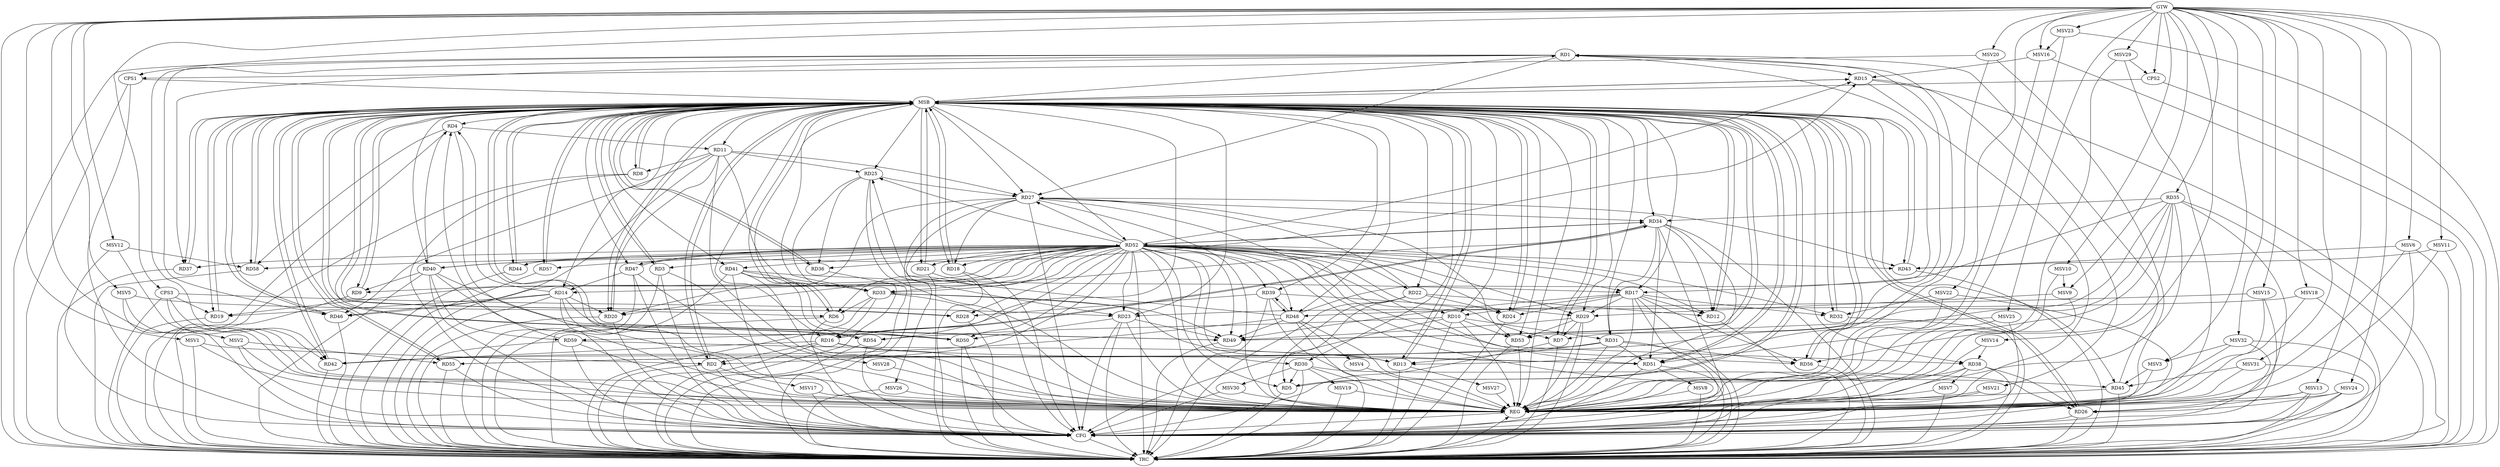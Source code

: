 strict digraph G {
  RD1 [ label="RD1" ];
  RD2 [ label="RD2" ];
  RD3 [ label="RD3" ];
  RD4 [ label="RD4" ];
  RD5 [ label="RD5" ];
  RD6 [ label="RD6" ];
  RD7 [ label="RD7" ];
  RD8 [ label="RD8" ];
  RD9 [ label="RD9" ];
  RD10 [ label="RD10" ];
  RD11 [ label="RD11" ];
  RD12 [ label="RD12" ];
  RD13 [ label="RD13" ];
  RD14 [ label="RD14" ];
  RD15 [ label="RD15" ];
  RD16 [ label="RD16" ];
  RD17 [ label="RD17" ];
  RD18 [ label="RD18" ];
  RD19 [ label="RD19" ];
  RD20 [ label="RD20" ];
  RD21 [ label="RD21" ];
  RD22 [ label="RD22" ];
  RD23 [ label="RD23" ];
  RD24 [ label="RD24" ];
  RD25 [ label="RD25" ];
  RD26 [ label="RD26" ];
  RD27 [ label="RD27" ];
  RD28 [ label="RD28" ];
  RD29 [ label="RD29" ];
  RD30 [ label="RD30" ];
  RD31 [ label="RD31" ];
  RD32 [ label="RD32" ];
  RD33 [ label="RD33" ];
  RD34 [ label="RD34" ];
  RD35 [ label="RD35" ];
  RD36 [ label="RD36" ];
  RD37 [ label="RD37" ];
  RD38 [ label="RD38" ];
  RD39 [ label="RD39" ];
  RD40 [ label="RD40" ];
  RD41 [ label="RD41" ];
  RD42 [ label="RD42" ];
  RD43 [ label="RD43" ];
  RD44 [ label="RD44" ];
  RD45 [ label="RD45" ];
  RD46 [ label="RD46" ];
  RD47 [ label="RD47" ];
  RD48 [ label="RD48" ];
  RD49 [ label="RD49" ];
  RD50 [ label="RD50" ];
  RD51 [ label="RD51" ];
  RD52 [ label="RD52" ];
  RD53 [ label="RD53" ];
  RD54 [ label="RD54" ];
  RD55 [ label="RD55" ];
  RD56 [ label="RD56" ];
  RD57 [ label="RD57" ];
  RD58 [ label="RD58" ];
  RD59 [ label="RD59" ];
  CPS1 [ label="CPS1" ];
  CPS2 [ label="CPS2" ];
  CPS3 [ label="CPS3" ];
  GTW [ label="GTW" ];
  REG [ label="REG" ];
  MSB [ label="MSB" ];
  CFG [ label="CFG" ];
  TRC [ label="TRC" ];
  MSV1 [ label="MSV1" ];
  MSV2 [ label="MSV2" ];
  MSV3 [ label="MSV3" ];
  MSV4 [ label="MSV4" ];
  MSV5 [ label="MSV5" ];
  MSV6 [ label="MSV6" ];
  MSV7 [ label="MSV7" ];
  MSV8 [ label="MSV8" ];
  MSV9 [ label="MSV9" ];
  MSV10 [ label="MSV10" ];
  MSV11 [ label="MSV11" ];
  MSV12 [ label="MSV12" ];
  MSV13 [ label="MSV13" ];
  MSV14 [ label="MSV14" ];
  MSV15 [ label="MSV15" ];
  MSV16 [ label="MSV16" ];
  MSV17 [ label="MSV17" ];
  MSV18 [ label="MSV18" ];
  MSV19 [ label="MSV19" ];
  MSV20 [ label="MSV20" ];
  MSV21 [ label="MSV21" ];
  MSV22 [ label="MSV22" ];
  MSV23 [ label="MSV23" ];
  MSV24 [ label="MSV24" ];
  MSV25 [ label="MSV25" ];
  MSV26 [ label="MSV26" ];
  MSV27 [ label="MSV27" ];
  MSV28 [ label="MSV28" ];
  MSV29 [ label="MSV29" ];
  MSV30 [ label="MSV30" ];
  MSV31 [ label="MSV31" ];
  MSV32 [ label="MSV32" ];
  RD1 -> RD15;
  RD1 -> RD27;
  RD1 -> RD37;
  RD1 -> RD42;
  RD45 -> RD1;
  RD1 -> RD46;
  RD48 -> RD1;
  RD1 -> RD53;
  RD16 -> RD2;
  RD4 -> RD11;
  RD14 -> RD4;
  RD40 -> RD4;
  RD4 -> RD58;
  RD59 -> RD4;
  RD22 -> RD5;
  RD30 -> RD5;
  RD33 -> RD6;
  RD52 -> RD6;
  RD29 -> RD7;
  RD11 -> RD8;
  RD40 -> RD9;
  RD17 -> RD10;
  RD10 -> RD31;
  RD10 -> RD53;
  RD10 -> RD54;
  RD11 -> RD20;
  RD11 -> RD25;
  RD11 -> RD27;
  RD11 -> RD33;
  RD11 -> RD46;
  RD17 -> RD12;
  RD22 -> RD12;
  RD34 -> RD12;
  RD31 -> RD13;
  RD33 -> RD13;
  RD35 -> RD13;
  RD59 -> RD13;
  RD14 -> RD19;
  RD14 -> RD20;
  RD14 -> RD46;
  RD47 -> RD14;
  RD14 -> RD49;
  RD52 -> RD14;
  RD40 -> RD15;
  RD33 -> RD16;
  RD16 -> RD34;
  RD34 -> RD16;
  RD16 -> RD42;
  RD16 -> RD51;
  RD17 -> RD24;
  RD17 -> RD29;
  RD17 -> RD32;
  RD35 -> RD17;
  RD41 -> RD17;
  RD17 -> RD49;
  RD52 -> RD17;
  RD17 -> RD56;
  RD27 -> RD18;
  RD52 -> RD18;
  RD52 -> RD19;
  RD27 -> RD20;
  RD22 -> RD24;
  RD22 -> RD27;
  RD25 -> RD23;
  RD23 -> RD49;
  RD23 -> RD50;
  RD25 -> RD27;
  RD25 -> RD36;
  RD48 -> RD25;
  RD30 -> RD26;
  RD35 -> RD26;
  RD38 -> RD26;
  RD27 -> RD34;
  RD27 -> RD43;
  RD27 -> RD51;
  RD27 -> RD53;
  RD39 -> RD28;
  RD39 -> RD29;
  RD29 -> RD49;
  RD29 -> RD53;
  RD34 -> RD31;
  RD31 -> RD42;
  RD31 -> RD51;
  RD31 -> RD55;
  RD31 -> RD56;
  RD34 -> RD33;
  RD41 -> RD33;
  RD33 -> RD49;
  RD52 -> RD33;
  RD35 -> RD34;
  RD34 -> RD51;
  RD34 -> RD52;
  RD35 -> RD51;
  RD35 -> RD55;
  RD35 -> RD56;
  RD52 -> RD36;
  RD39 -> RD48;
  RD48 -> RD39;
  RD52 -> RD39;
  RD40 -> RD49;
  RD52 -> RD40;
  RD40 -> RD59;
  RD41 -> RD50;
  RD41 -> RD54;
  RD48 -> RD42;
  RD52 -> RD46;
  RD47 -> RD52;
  RD48 -> RD49;
  CPS3 -> RD19;
  CPS3 -> RD23;
  CPS3 -> RD42;
  GTW -> RD35;
  GTW -> CPS1;
  GTW -> CPS2;
  GTW -> CPS3;
  RD1 -> REG;
  RD4 -> REG;
  RD10 -> REG;
  RD11 -> REG;
  RD14 -> REG;
  RD16 -> REG;
  RD17 -> REG;
  RD22 -> REG;
  RD23 -> REG;
  RD25 -> REG;
  RD27 -> REG;
  RD29 -> REG;
  RD30 -> REG;
  RD31 -> REG;
  RD33 -> REG;
  RD34 -> REG;
  RD35 -> REG;
  RD38 -> REG;
  RD39 -> REG;
  RD40 -> REG;
  RD41 -> REG;
  RD45 -> REG;
  RD47 -> REG;
  RD48 -> REG;
  RD52 -> REG;
  RD53 -> REG;
  RD59 -> REG;
  CPS3 -> REG;
  RD2 -> MSB;
  MSB -> RD31;
  MSB -> REG;
  RD3 -> MSB;
  MSB -> RD10;
  MSB -> RD50;
  RD5 -> MSB;
  MSB -> RD12;
  MSB -> RD13;
  MSB -> RD33;
  MSB -> RD36;
  MSB -> RD54;
  MSB -> RD55;
  RD6 -> MSB;
  MSB -> RD39;
  MSB -> RD51;
  MSB -> RD53;
  MSB -> RD56;
  MSB -> RD59;
  RD7 -> MSB;
  MSB -> RD2;
  MSB -> RD3;
  MSB -> RD6;
  MSB -> RD11;
  RD8 -> MSB;
  MSB -> RD1;
  MSB -> RD4;
  MSB -> RD7;
  MSB -> RD14;
  MSB -> RD40;
  MSB -> RD42;
  MSB -> RD45;
  RD9 -> MSB;
  MSB -> RD57;
  MSB -> RD58;
  RD12 -> MSB;
  MSB -> RD22;
  RD13 -> MSB;
  MSB -> RD27;
  MSB -> RD34;
  RD15 -> MSB;
  MSB -> RD21;
  MSB -> RD37;
  RD18 -> MSB;
  MSB -> RD16;
  MSB -> RD17;
  MSB -> RD30;
  RD19 -> MSB;
  MSB -> RD26;
  RD20 -> MSB;
  MSB -> RD38;
  MSB -> RD41;
  RD21 -> MSB;
  RD24 -> MSB;
  MSB -> RD20;
  MSB -> RD52;
  RD26 -> MSB;
  MSB -> RD48;
  RD28 -> MSB;
  MSB -> RD44;
  RD32 -> MSB;
  MSB -> RD23;
  MSB -> RD28;
  MSB -> RD29;
  MSB -> RD49;
  RD36 -> MSB;
  MSB -> RD43;
  RD37 -> MSB;
  MSB -> RD8;
  MSB -> RD9;
  MSB -> RD19;
  MSB -> RD46;
  RD42 -> MSB;
  RD43 -> MSB;
  RD44 -> MSB;
  MSB -> RD15;
  RD46 -> MSB;
  MSB -> RD25;
  RD49 -> MSB;
  RD50 -> MSB;
  MSB -> RD5;
  RD51 -> MSB;
  MSB -> RD24;
  RD54 -> MSB;
  RD55 -> MSB;
  RD56 -> MSB;
  MSB -> RD47;
  RD57 -> MSB;
  MSB -> RD18;
  RD58 -> MSB;
  CPS1 -> MSB;
  MSB -> RD32;
  CPS2 -> MSB;
  RD3 -> CFG;
  RD7 -> CFG;
  RD41 -> CFG;
  RD10 -> CFG;
  CPS1 -> CFG;
  RD54 -> CFG;
  RD6 -> CFG;
  RD17 -> CFG;
  RD50 -> CFG;
  RD21 -> CFG;
  RD40 -> CFG;
  RD18 -> CFG;
  RD51 -> CFG;
  RD59 -> CFG;
  RD34 -> CFG;
  RD27 -> CFG;
  RD2 -> CFG;
  RD38 -> CFG;
  RD26 -> CFG;
  RD14 -> CFG;
  RD23 -> CFG;
  RD55 -> CFG;
  RD20 -> CFG;
  RD47 -> CFG;
  RD15 -> CFG;
  RD8 -> CFG;
  REG -> CFG;
  RD1 -> TRC;
  RD2 -> TRC;
  RD3 -> TRC;
  RD4 -> TRC;
  RD5 -> TRC;
  RD6 -> TRC;
  RD7 -> TRC;
  RD8 -> TRC;
  RD9 -> TRC;
  RD10 -> TRC;
  RD11 -> TRC;
  RD12 -> TRC;
  RD13 -> TRC;
  RD14 -> TRC;
  RD15 -> TRC;
  RD16 -> TRC;
  RD17 -> TRC;
  RD18 -> TRC;
  RD19 -> TRC;
  RD20 -> TRC;
  RD21 -> TRC;
  RD22 -> TRC;
  RD23 -> TRC;
  RD24 -> TRC;
  RD25 -> TRC;
  RD26 -> TRC;
  RD27 -> TRC;
  RD28 -> TRC;
  RD29 -> TRC;
  RD30 -> TRC;
  RD31 -> TRC;
  RD32 -> TRC;
  RD33 -> TRC;
  RD34 -> TRC;
  RD35 -> TRC;
  RD36 -> TRC;
  RD37 -> TRC;
  RD38 -> TRC;
  RD39 -> TRC;
  RD40 -> TRC;
  RD41 -> TRC;
  RD42 -> TRC;
  RD43 -> TRC;
  RD44 -> TRC;
  RD45 -> TRC;
  RD46 -> TRC;
  RD47 -> TRC;
  RD48 -> TRC;
  RD49 -> TRC;
  RD50 -> TRC;
  RD51 -> TRC;
  RD52 -> TRC;
  RD53 -> TRC;
  RD54 -> TRC;
  RD55 -> TRC;
  RD56 -> TRC;
  RD57 -> TRC;
  RD58 -> TRC;
  RD59 -> TRC;
  CPS1 -> TRC;
  CPS2 -> TRC;
  CPS3 -> TRC;
  GTW -> TRC;
  CFG -> TRC;
  TRC -> REG;
  RD52 -> RD15;
  RD52 -> RD24;
  RD52 -> RD2;
  RD52 -> RD37;
  RD52 -> RD29;
  RD52 -> RD25;
  RD52 -> RD7;
  RD52 -> RD54;
  RD52 -> RD23;
  RD52 -> RD28;
  RD52 -> RD43;
  RD52 -> RD27;
  RD52 -> RD41;
  RD52 -> RD30;
  RD52 -> RD32;
  RD52 -> RD10;
  RD52 -> RD44;
  RD52 -> RD5;
  RD52 -> RD51;
  RD52 -> RD49;
  RD52 -> RD22;
  RD52 -> RD20;
  RD52 -> RD9;
  RD52 -> RD3;
  RD52 -> RD58;
  RD52 -> RD48;
  RD52 -> RD21;
  RD52 -> RD45;
  RD52 -> RD12;
  RD52 -> RD34;
  RD52 -> RD38;
  RD52 -> RD56;
  RD52 -> RD50;
  RD52 -> RD57;
  RD52 -> RD47;
  MSV1 -> RD2;
  GTW -> MSV1;
  MSV1 -> REG;
  MSV1 -> TRC;
  MSV2 -> RD55;
  GTW -> MSV2;
  MSV2 -> REG;
  MSV2 -> CFG;
  MSV3 -> RD45;
  GTW -> MSV3;
  MSV3 -> REG;
  RD48 -> MSV4;
  MSV4 -> REG;
  MSV5 -> RD6;
  GTW -> MSV5;
  MSV5 -> REG;
  MSV5 -> CFG;
  MSV6 -> RD43;
  GTW -> MSV6;
  MSV6 -> REG;
  MSV6 -> TRC;
  MSV6 -> CFG;
  RD38 -> MSV7;
  MSV7 -> REG;
  MSV7 -> TRC;
  RD51 -> MSV8;
  MSV8 -> REG;
  MSV8 -> TRC;
  MSV9 -> RD29;
  GTW -> MSV9;
  MSV9 -> REG;
  MSV10 -> MSV9;
  GTW -> MSV10;
  MSV10 -> REG;
  MSV11 -> RD43;
  GTW -> MSV11;
  MSV11 -> REG;
  MSV11 -> TRC;
  MSV12 -> RD58;
  GTW -> MSV12;
  MSV12 -> REG;
  MSV12 -> CFG;
  MSV13 -> RD26;
  GTW -> MSV13;
  MSV13 -> REG;
  MSV13 -> TRC;
  MSV13 -> CFG;
  MSV14 -> RD38;
  GTW -> MSV14;
  MSV14 -> REG;
  MSV15 -> RD48;
  GTW -> MSV15;
  MSV15 -> REG;
  MSV15 -> CFG;
  MSV16 -> RD15;
  GTW -> MSV16;
  MSV16 -> REG;
  MSV16 -> TRC;
  RD2 -> MSV17;
  MSV17 -> REG;
  MSV17 -> CFG;
  MSV18 -> RD23;
  GTW -> MSV18;
  MSV18 -> REG;
  MSV18 -> TRC;
  RD30 -> MSV19;
  MSV19 -> REG;
  MSV19 -> TRC;
  MSV20 -> CPS1;
  GTW -> MSV20;
  MSV20 -> REG;
  MSV20 -> CFG;
  RD15 -> MSV21;
  MSV21 -> REG;
  MSV21 -> CFG;
  MSV22 -> RD32;
  GTW -> MSV22;
  MSV22 -> REG;
  MSV22 -> CFG;
  MSV23 -> MSV16;
  GTW -> MSV23;
  MSV23 -> REG;
  MSV23 -> TRC;
  MSV24 -> RD26;
  GTW -> MSV24;
  MSV24 -> REG;
  MSV24 -> TRC;
  MSV24 -> CFG;
  MSV25 -> RD7;
  GTW -> MSV25;
  MSV25 -> REG;
  MSV25 -> CFG;
  RD27 -> MSV26;
  MSV26 -> REG;
  MSV26 -> TRC;
  RD13 -> MSV27;
  MSV27 -> REG;
  RD3 -> MSV28;
  MSV28 -> REG;
  MSV29 -> CPS2;
  GTW -> MSV29;
  MSV29 -> REG;
  MSV29 -> CFG;
  RD30 -> MSV30;
  MSV30 -> REG;
  MSV30 -> CFG;
  MSV31 -> RD45;
  GTW -> MSV31;
  MSV31 -> REG;
  MSV31 -> TRC;
  MSV32 -> MSV3;
  GTW -> MSV32;
  MSV32 -> REG;
  MSV32 -> TRC;
  MSV32 -> CFG;
}
